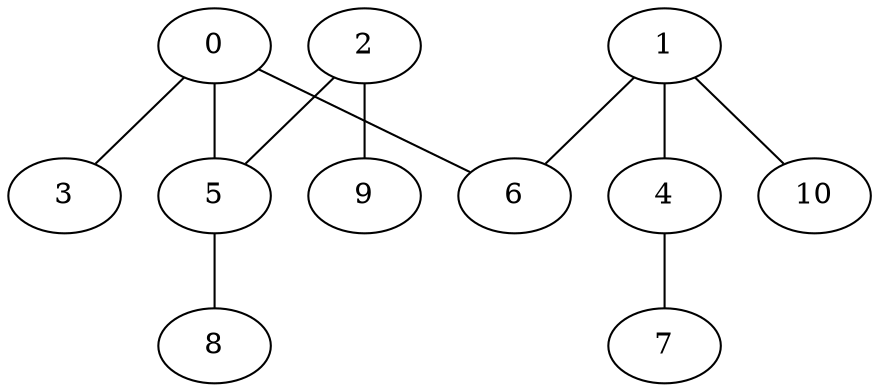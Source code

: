 graph "sampletest150-mod1_image13.bmp" {
	0	 [type=intersection,
		x=465,
		y=280];
	3	 [type=endpoint,
		x=549,
		y=288];
	0 -- 3	 [angle0=".09",
		frequency=1,
		type0=line];
	5	 [type=intersection,
		x=373,
		y=286];
	0 -- 5	 [angle0="-.07",
		frequency=1,
		type0=line];
	6	 [type=corner,
		x=356,
		y=177];
	0 -- 6	 [angle0=".76",
		frequency=1,
		type0=line];
	1	 [type=intersection,
		x=286,
		y=163];
	4	 [type=corner,
		x=185,
		y=64];
	1 -- 4	 [angle0=".78",
		frequency=1,
		type0=line];
	1 -- 6	 [angle0=".20",
		frequency=1,
		type0=line];
	10	 [type=endpoint,
		x=76,
		y=170];
	1 -- 10	 [angle0="-.03",
		frequency=1,
		type0=line];
	2	 [type=corner,
		x=275,
		y=370];
	2 -- 5	 [angle0="-.71",
		frequency=1,
		type0=line];
	9	 [type=endpoint,
		x=98,
		y=391];
	2 -- 9	 [angle0="-.12",
		frequency=1,
		type0=line];
	7	 [type=endpoint,
		x=125,
		y=64];
	4 -- 7	 [angle0=".00",
		frequency=1,
		type0=line];
	8	 [type=endpoint,
		x=48,
		y=283];
	5 -- 8	 [angle0=".01",
		frequency=1,
		type0=line];
}
